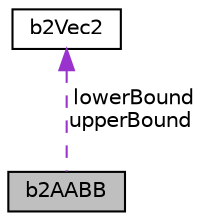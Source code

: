digraph "b2AABB"
{
 // LATEX_PDF_SIZE
  edge [fontname="Helvetica",fontsize="10",labelfontname="Helvetica",labelfontsize="10"];
  node [fontname="Helvetica",fontsize="10",shape=record];
  Node1 [label="b2AABB",height=0.2,width=0.4,color="black", fillcolor="grey75", style="filled", fontcolor="black",tooltip="An axis aligned bounding box."];
  Node2 -> Node1 [dir="back",color="darkorchid3",fontsize="10",style="dashed",label=" lowerBound\nupperBound" ,fontname="Helvetica"];
  Node2 [label="b2Vec2",height=0.2,width=0.4,color="black", fillcolor="white", style="filled",URL="$structb2Vec2.html",tooltip="A 2D column vector."];
}

